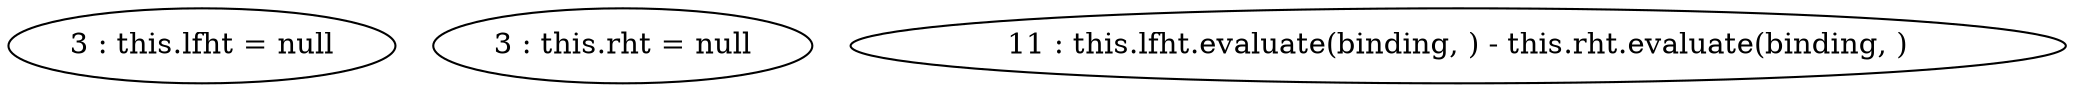 digraph G {
"3 : this.lfht = null"
"3 : this.rht = null"
"11 : this.lfht.evaluate(binding, ) - this.rht.evaluate(binding, )"
}